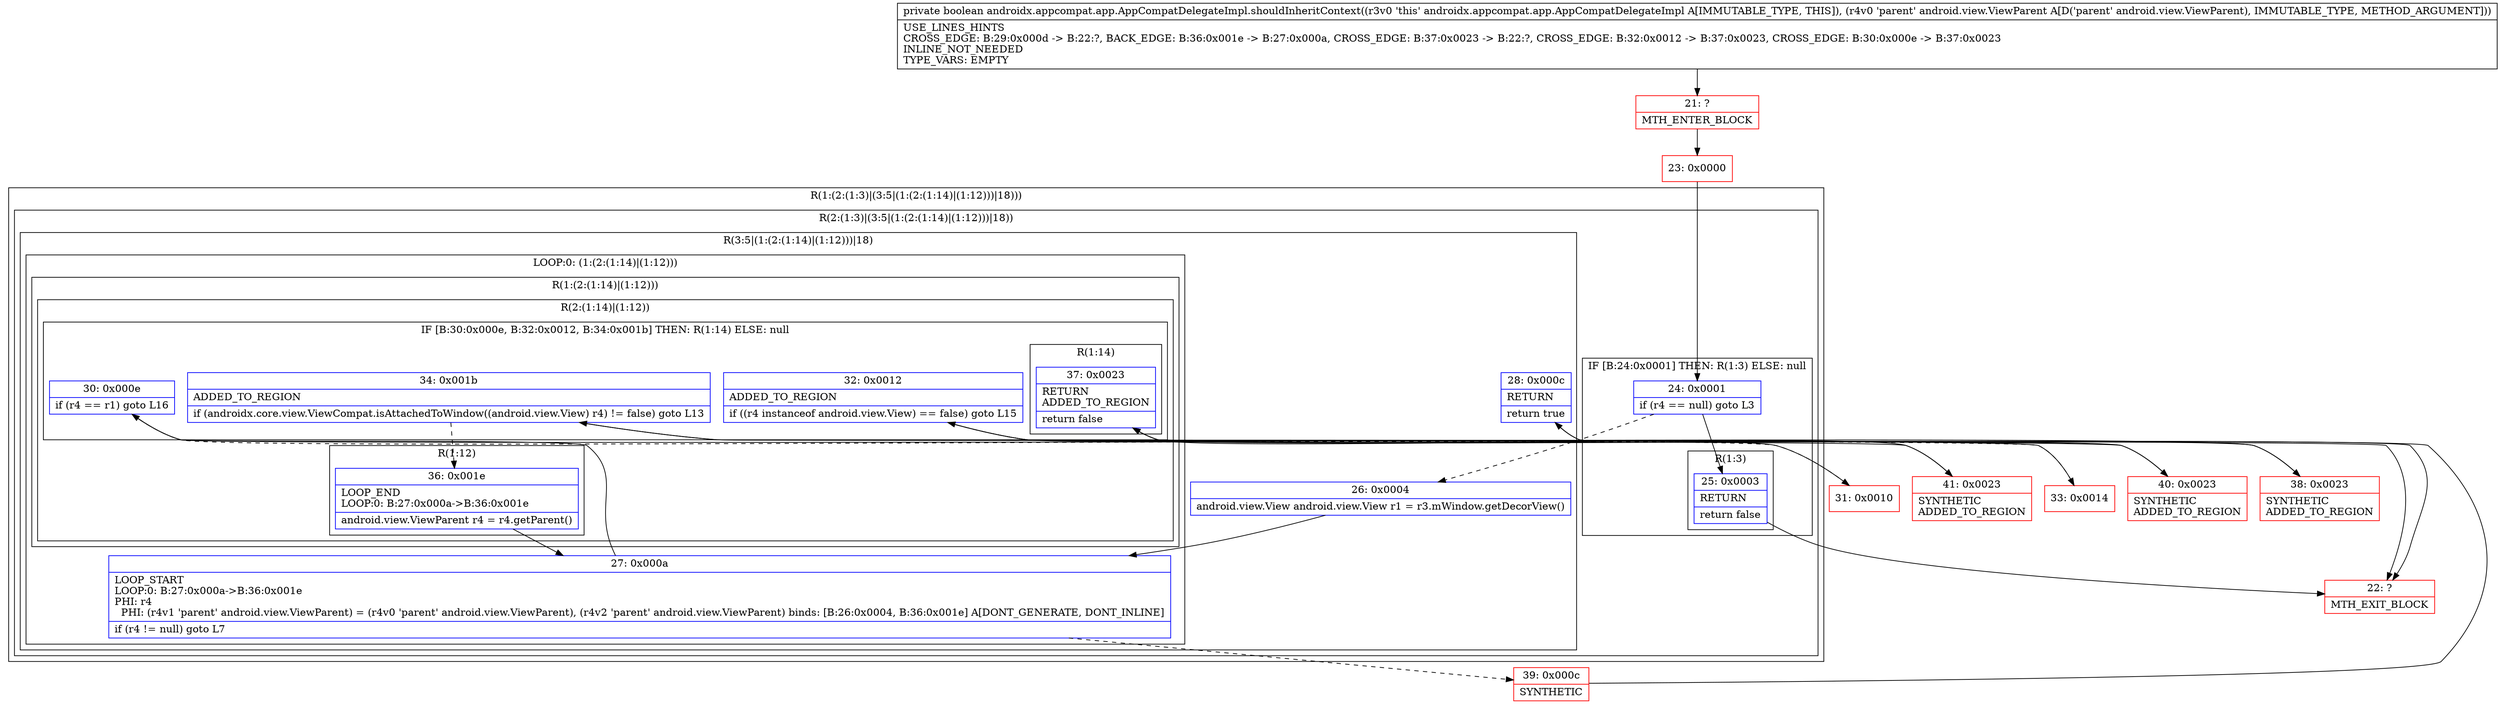 digraph "CFG forandroidx.appcompat.app.AppCompatDelegateImpl.shouldInheritContext(Landroid\/view\/ViewParent;)Z" {
subgraph cluster_Region_811239685 {
label = "R(1:(2:(1:3)|(3:5|(1:(2:(1:14)|(1:12)))|18)))";
node [shape=record,color=blue];
subgraph cluster_Region_972319126 {
label = "R(2:(1:3)|(3:5|(1:(2:(1:14)|(1:12)))|18))";
node [shape=record,color=blue];
subgraph cluster_IfRegion_1160862245 {
label = "IF [B:24:0x0001] THEN: R(1:3) ELSE: null";
node [shape=record,color=blue];
Node_24 [shape=record,label="{24\:\ 0x0001|if (r4 == null) goto L3\l}"];
subgraph cluster_Region_1527687258 {
label = "R(1:3)";
node [shape=record,color=blue];
Node_25 [shape=record,label="{25\:\ 0x0003|RETURN\l|return false\l}"];
}
}
subgraph cluster_Region_543457650 {
label = "R(3:5|(1:(2:(1:14)|(1:12)))|18)";
node [shape=record,color=blue];
Node_26 [shape=record,label="{26\:\ 0x0004|android.view.View android.view.View r1 = r3.mWindow.getDecorView()\l}"];
subgraph cluster_LoopRegion_1073221791 {
label = "LOOP:0: (1:(2:(1:14)|(1:12)))";
node [shape=record,color=blue];
Node_27 [shape=record,label="{27\:\ 0x000a|LOOP_START\lLOOP:0: B:27:0x000a\-\>B:36:0x001e\lPHI: r4 \l  PHI: (r4v1 'parent' android.view.ViewParent) = (r4v0 'parent' android.view.ViewParent), (r4v2 'parent' android.view.ViewParent) binds: [B:26:0x0004, B:36:0x001e] A[DONT_GENERATE, DONT_INLINE]\l|if (r4 != null) goto L7\l}"];
subgraph cluster_Region_635069999 {
label = "R(1:(2:(1:14)|(1:12)))";
node [shape=record,color=blue];
subgraph cluster_Region_1794502851 {
label = "R(2:(1:14)|(1:12))";
node [shape=record,color=blue];
subgraph cluster_IfRegion_1942797915 {
label = "IF [B:30:0x000e, B:32:0x0012, B:34:0x001b] THEN: R(1:14) ELSE: null";
node [shape=record,color=blue];
Node_30 [shape=record,label="{30\:\ 0x000e|if (r4 == r1) goto L16\l}"];
Node_32 [shape=record,label="{32\:\ 0x0012|ADDED_TO_REGION\l|if ((r4 instanceof android.view.View) == false) goto L15\l}"];
Node_34 [shape=record,label="{34\:\ 0x001b|ADDED_TO_REGION\l|if (androidx.core.view.ViewCompat.isAttachedToWindow((android.view.View) r4) != false) goto L13\l}"];
subgraph cluster_Region_1150802367 {
label = "R(1:14)";
node [shape=record,color=blue];
Node_37 [shape=record,label="{37\:\ 0x0023|RETURN\lADDED_TO_REGION\l|return false\l}"];
}
}
subgraph cluster_Region_999576922 {
label = "R(1:12)";
node [shape=record,color=blue];
Node_36 [shape=record,label="{36\:\ 0x001e|LOOP_END\lLOOP:0: B:27:0x000a\-\>B:36:0x001e\l|android.view.ViewParent r4 = r4.getParent()\l}"];
}
}
}
}
Node_28 [shape=record,label="{28\:\ 0x000c|RETURN\l|return true\l}"];
}
}
}
Node_21 [shape=record,color=red,label="{21\:\ ?|MTH_ENTER_BLOCK\l}"];
Node_23 [shape=record,color=red,label="{23\:\ 0x0000}"];
Node_22 [shape=record,color=red,label="{22\:\ ?|MTH_EXIT_BLOCK\l}"];
Node_31 [shape=record,color=red,label="{31\:\ 0x0010}"];
Node_33 [shape=record,color=red,label="{33\:\ 0x0014}"];
Node_40 [shape=record,color=red,label="{40\:\ 0x0023|SYNTHETIC\lADDED_TO_REGION\l}"];
Node_38 [shape=record,color=red,label="{38\:\ 0x0023|SYNTHETIC\lADDED_TO_REGION\l}"];
Node_41 [shape=record,color=red,label="{41\:\ 0x0023|SYNTHETIC\lADDED_TO_REGION\l}"];
Node_39 [shape=record,color=red,label="{39\:\ 0x000c|SYNTHETIC\l}"];
MethodNode[shape=record,label="{private boolean androidx.appcompat.app.AppCompatDelegateImpl.shouldInheritContext((r3v0 'this' androidx.appcompat.app.AppCompatDelegateImpl A[IMMUTABLE_TYPE, THIS]), (r4v0 'parent' android.view.ViewParent A[D('parent' android.view.ViewParent), IMMUTABLE_TYPE, METHOD_ARGUMENT]))  | USE_LINES_HINTS\lCROSS_EDGE: B:29:0x000d \-\> B:22:?, BACK_EDGE: B:36:0x001e \-\> B:27:0x000a, CROSS_EDGE: B:37:0x0023 \-\> B:22:?, CROSS_EDGE: B:32:0x0012 \-\> B:37:0x0023, CROSS_EDGE: B:30:0x000e \-\> B:37:0x0023\lINLINE_NOT_NEEDED\lTYPE_VARS: EMPTY\l}"];
MethodNode -> Node_21;Node_24 -> Node_25;
Node_24 -> Node_26[style=dashed];
Node_25 -> Node_22;
Node_26 -> Node_27;
Node_27 -> Node_30;
Node_27 -> Node_39[style=dashed];
Node_30 -> Node_31[style=dashed];
Node_30 -> Node_41;
Node_32 -> Node_33[style=dashed];
Node_32 -> Node_38;
Node_34 -> Node_36[style=dashed];
Node_34 -> Node_40;
Node_37 -> Node_22;
Node_36 -> Node_27;
Node_28 -> Node_22;
Node_21 -> Node_23;
Node_23 -> Node_24;
Node_31 -> Node_32;
Node_33 -> Node_34;
Node_40 -> Node_37;
Node_38 -> Node_37;
Node_41 -> Node_37;
Node_39 -> Node_28;
}

